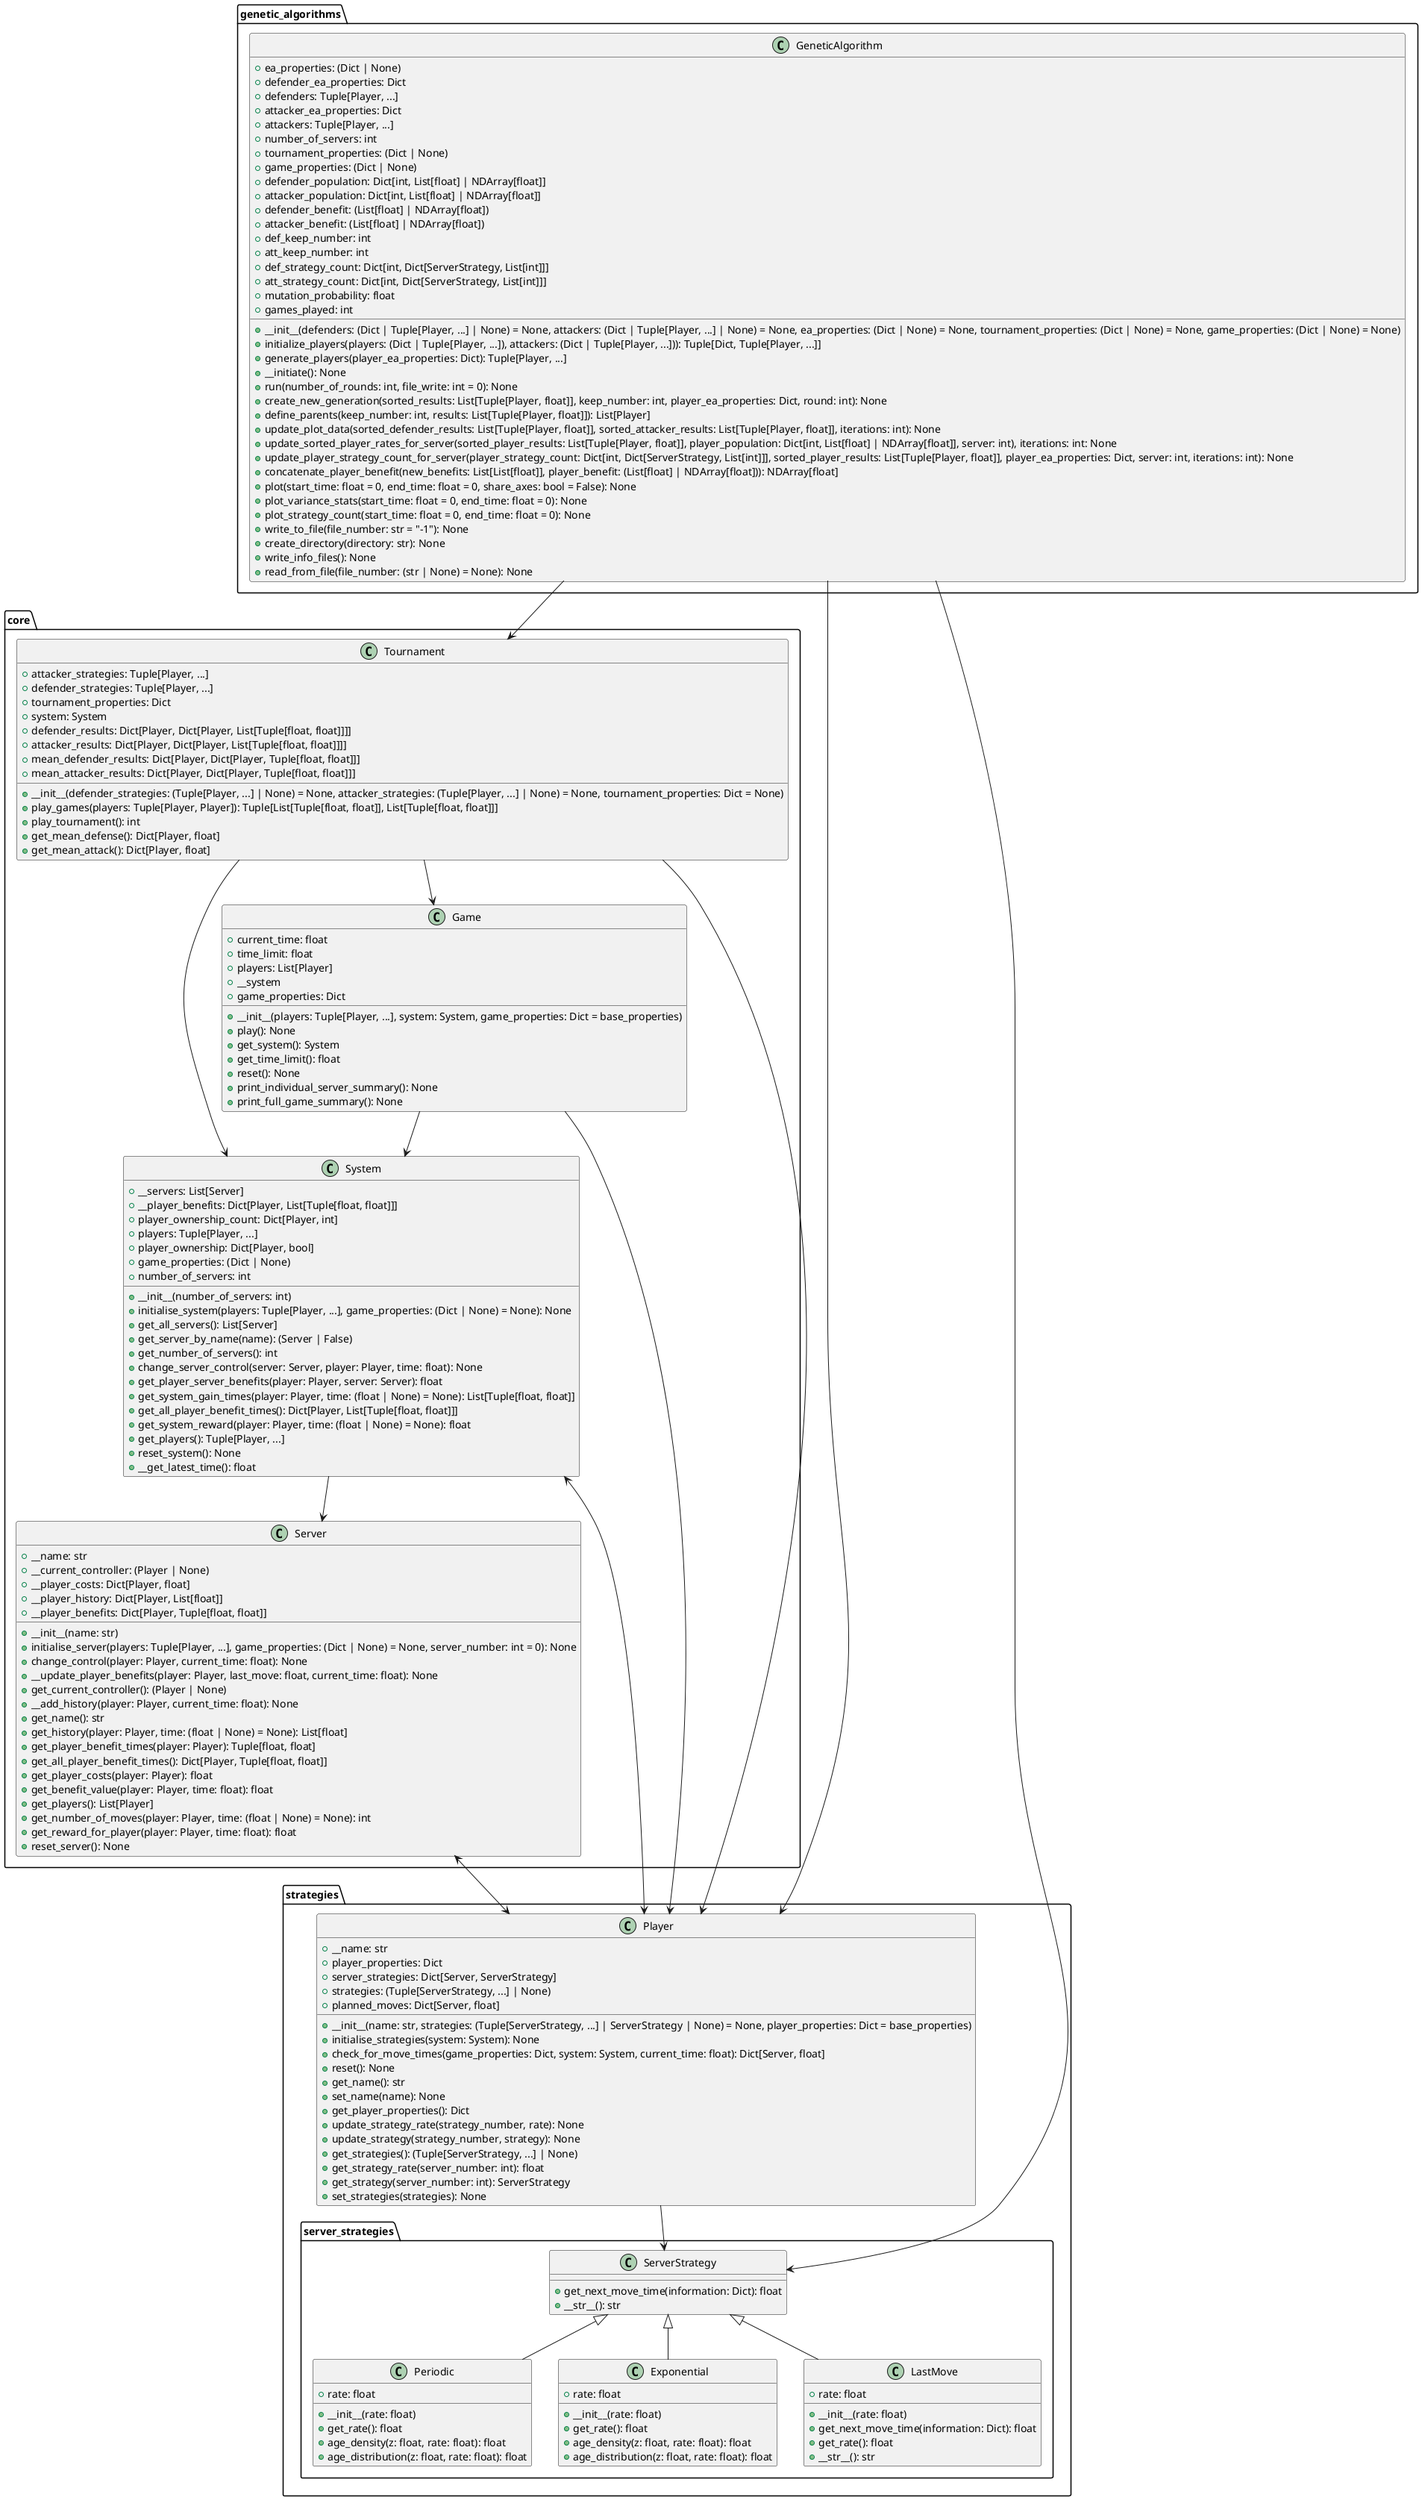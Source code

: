 @startuml "class-diagram"

namespace core {

  class Tournament {
    + {field} attacker_strategies: Tuple[Player, ...]
    + {field} defender_strategies: Tuple[Player, ...]
    + {field} tournament_properties: Dict
    + {field} system: System
    + {field} defender_results: Dict[Player, Dict[Player, List[Tuple[float, float]]]]
    + {field} attacker_results: Dict[Player, Dict[Player, List[Tuple[float, float]]]]
    + {field} mean_defender_results: Dict[Player, Dict[Player, Tuple[float, float]]]
    + {field} mean_attacker_results: Dict[Player, Dict[Player, Tuple[float, float]]]
    + __init__(defender_strategies: (Tuple[Player, ...] | None) = None, attacker_strategies: (Tuple[Player, ...] | None) = None, tournament_properties: Dict = None)
    + play_games(players: Tuple[Player, Player]): Tuple[List[Tuple[float, float]], List[Tuple[float, float]]]
    + play_tournament(): int
    + get_mean_defense(): Dict[Player, float]
    + get_mean_attack(): Dict[Player, float]
  }

class Game {
  + {field} current_time: float
  + {field} time_limit: float
  + {field} players: List[Player]
  + {field} __system
  + {field} game_properties: Dict
  + __init__(players: Tuple[Player, ...], system: System, game_properties: Dict = base_properties)
  + play(): None
  + get_system(): System
  + get_time_limit(): float
  + reset(): None
  + print_individual_server_summary(): None
  + print_full_game_summary(): None
}

class System {
  + {field} __servers: List[Server]
  + {field} __player_benefits: Dict[Player, List[Tuple[float, float]]]
  + {field} player_ownership_count: Dict[Player, int]
  + {field} players: Tuple[Player, ...]
  + {field} player_ownership: Dict[Player, bool]
  + {field} game_properties: (Dict | None)
  + {field} number_of_servers: int
  + __init__(number_of_servers: int)
  + initialise_system(players: Tuple[Player, ...], game_properties: (Dict | None) = None): None
  + get_all_servers(): List[Server]
  + get_server_by_name(name): (Server | False)
  + get_number_of_servers(): int
  + change_server_control(server: Server, player: Player, time: float): None
  + get_player_server_benefits(player: Player, server: Server): float
  + get_system_gain_times(player: Player, time: (float | None) = None): List[Tuple[float, float]]
  + get_all_player_benefit_times(): Dict[Player, List[Tuple[float, float]]]
  + get_system_reward(player: Player, time: (float | None) = None): float
  + get_players(): Tuple[Player, ...]
  + reset_system(): None
  + __get_latest_time(): float
}

class Server {
  + {field} __name: str
  + {field} __current_controller: (Player | None)
  + {field} __player_costs: Dict[Player, float]
  + {field} __player_history: Dict[Player, List[float]]
  + {field} __player_benefits: Dict[Player, Tuple[float, float]]
  + __init__(name: str)
  + initialise_server(players: Tuple[Player, ...], game_properties: (Dict | None) = None, server_number: int = 0): None
  + change_control(player: Player, current_time: float): None
  + __update_player_benefits(player: Player, last_move: float, current_time: float): None
  + get_current_controller(): (Player | None)
  + __add_history(player: Player, current_time: float): None
  + get_name(): str
  + get_history(player: Player, time: (float | None) = None): List[float]
  + get_player_benefit_times(player: Player): Tuple[float, float]
  + get_all_player_benefit_times(): Dict[Player, Tuple[float, float]]
  + get_player_costs(player: Player): float
  + get_benefit_value(player: Player, time: float): float
  + get_players(): List[Player]
  + get_number_of_moves(player: Player, time: (float | None) = None): int
  + get_reward_for_player(player: Player, time: float): float
  + reset_server(): None
}

  Tournament --> Game
  Tournament --> System
  Game --> System
  System --> Server

}

namespace genetic_algorithms {

  class GeneticAlgorithm {
    + {field} ea_properties: (Dict | None)
    + {field} defender_ea_properties: Dict
    + {field} defenders: Tuple[Player, ...]
    + {field} attacker_ea_properties: Dict
    + {field} attackers: Tuple[Player, ...]
    + {field} number_of_servers: int
    + {field} tournament_properties: (Dict | None)
    + {field} game_properties: (Dict | None)
    + {field} defender_population: Dict[int, List[float] | NDArray[float]]
    + {field} attacker_population: Dict[int, List[float] | NDArray[float]]
    + {field} defender_benefit: (List[float] | NDArray[float])
    + {field} attacker_benefit: (List[float] | NDArray[float])
    + {field} def_keep_number: int
    + {field} att_keep_number: int
    + {field} def_strategy_count: Dict[int, Dict[ServerStrategy, List[int]]]
    + {field} att_strategy_count: Dict[int, Dict[ServerStrategy, List[int]]]
    + {field} mutation_probability: float
    + {field} games_played: int
    + __init__(defenders: (Dict | Tuple[Player, ...] | None) = None, attackers: (Dict | Tuple[Player, ...] | None) = None, ea_properties: (Dict | None) = None, tournament_properties: (Dict | None) = None, game_properties: (Dict | None) = None)
    + initialize_players(players: (Dict | Tuple[Player, ...]), attackers: (Dict | Tuple[Player, ...])): Tuple[Dict, Tuple[Player, ...]]
    + generate_players(player_ea_properties: Dict): Tuple[Player, ...]
    + __initiate(): None
    + run(number_of_rounds: int, file_write: int = 0): None
    + create_new_generation(sorted_results: List[Tuple[Player, float]], keep_number: int, player_ea_properties: Dict, round: int): None
    + define_parents(keep_number: int, results: List[Tuple[Player, float]]): List[Player]
    + update_plot_data(sorted_defender_results: List[Tuple[Player, float]], sorted_attacker_results: List[Tuple[Player, float]], iterations: int): None
    + update_sorted_player_rates_for_server(sorted_player_results: List[Tuple[Player, float]], player_population: Dict[int, List[float] | NDArray[float]], server: int), iterations: int: None
    + update_player_strategy_count_for_server(player_strategy_count: Dict[int, Dict[ServerStrategy, List[int]]], sorted_player_results: List[Tuple[Player, float]], player_ea_properties: Dict, server: int, iterations: int): None
    + concatenate_player_benefit(new_benefits: List[List[float]], player_benefit: (List[float] | NDArray[float])): NDArray[float]
    + plot(start_time: float = 0, end_time: float = 0, share_axes: bool = False): None
    + plot_variance_stats(start_time: float = 0, end_time: float = 0): None
    + plot_strategy_count(start_time: float = 0, end_time: float = 0): None
    + write_to_file(file_number: str = "-1"): None
    + create_directory(directory: str): None
    + write_info_files(): None
    + read_from_file(file_number: (str | None) = None): None
  }

}

namespace strategies {

  namespace server_strategies {

    class Periodic {
      + {field} rate: float
      + __init__(rate: float)
      + get_rate(): float
      + age_density(z: float, rate: float): float
      + age_distribution(z: float, rate: float): float
    }

    class Exponential {
      + {field} rate: float
      + __init__(rate: float)
      + get_rate(): float
      + age_density(z: float, rate: float): float
      + age_distribution(z: float, rate: float): float
    }

    class LastMove {
      + {field} rate: float
      + __init__(rate: float)
      + get_next_move_time(information: Dict): float
      + get_rate(): float
      + __str__(): str
    }

    class ServerStrategy {
      + get_next_move_time(information: Dict): float
      + __str__(): str
    }

    Periodic -u-|> ServerStrategy
    Exponential -u-|> ServerStrategy
    LastMove -u-|> ServerStrategy

  }

  class Player {
    + {field} __name: str
    + {field} player_properties: Dict
    + {field} server_strategies: Dict[Server, ServerStrategy]
    + {field} strategies: (Tuple[ServerStrategy, ...] | None)
    + {field} planned_moves: Dict[Server, float]
    + __init__(name: str, strategies: (Tuple[ServerStrategy, ...] | ServerStrategy | None) = None, player_properties: Dict = base_properties)
    + initialise_strategies(system: System): None
    + check_for_move_times(game_properties: Dict, system: System, current_time: float): Dict[Server, float]
    + reset(): None
    + get_name(): str
    + set_name(name): None
    + get_player_properties(): Dict
    + update_strategy_rate(strategy_number, rate): None
    + update_strategy(strategy_number, strategy): None
    + get_strategies(): (Tuple[ServerStrategy, ...] | None)
    + get_strategy_rate(server_number: int): float
    + get_strategy(server_number: int): ServerStrategy
    + set_strategies(strategies): None
  }

}

genetic_algorithms.GeneticAlgorithm --> core.Tournament
genetic_algorithms.GeneticAlgorithm --> strategies.Player
genetic_algorithms.GeneticAlgorithm --> strategies.server_strategies.ServerStrategy
core.Tournament --> strategies.Player
core.Game --> strategies.Player
core.System <--> strategies.Player
core.Server <--> strategies.Player
strategies.Player --> strategies.server_strategies.ServerStrategy

@enduml

